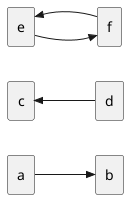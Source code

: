 @startuml
left to right direction
agent a
agent b
agent c
agent d
agent e
agent f

a -->> b
c <<-- d
e -->> f
e <<-- f
@enduml